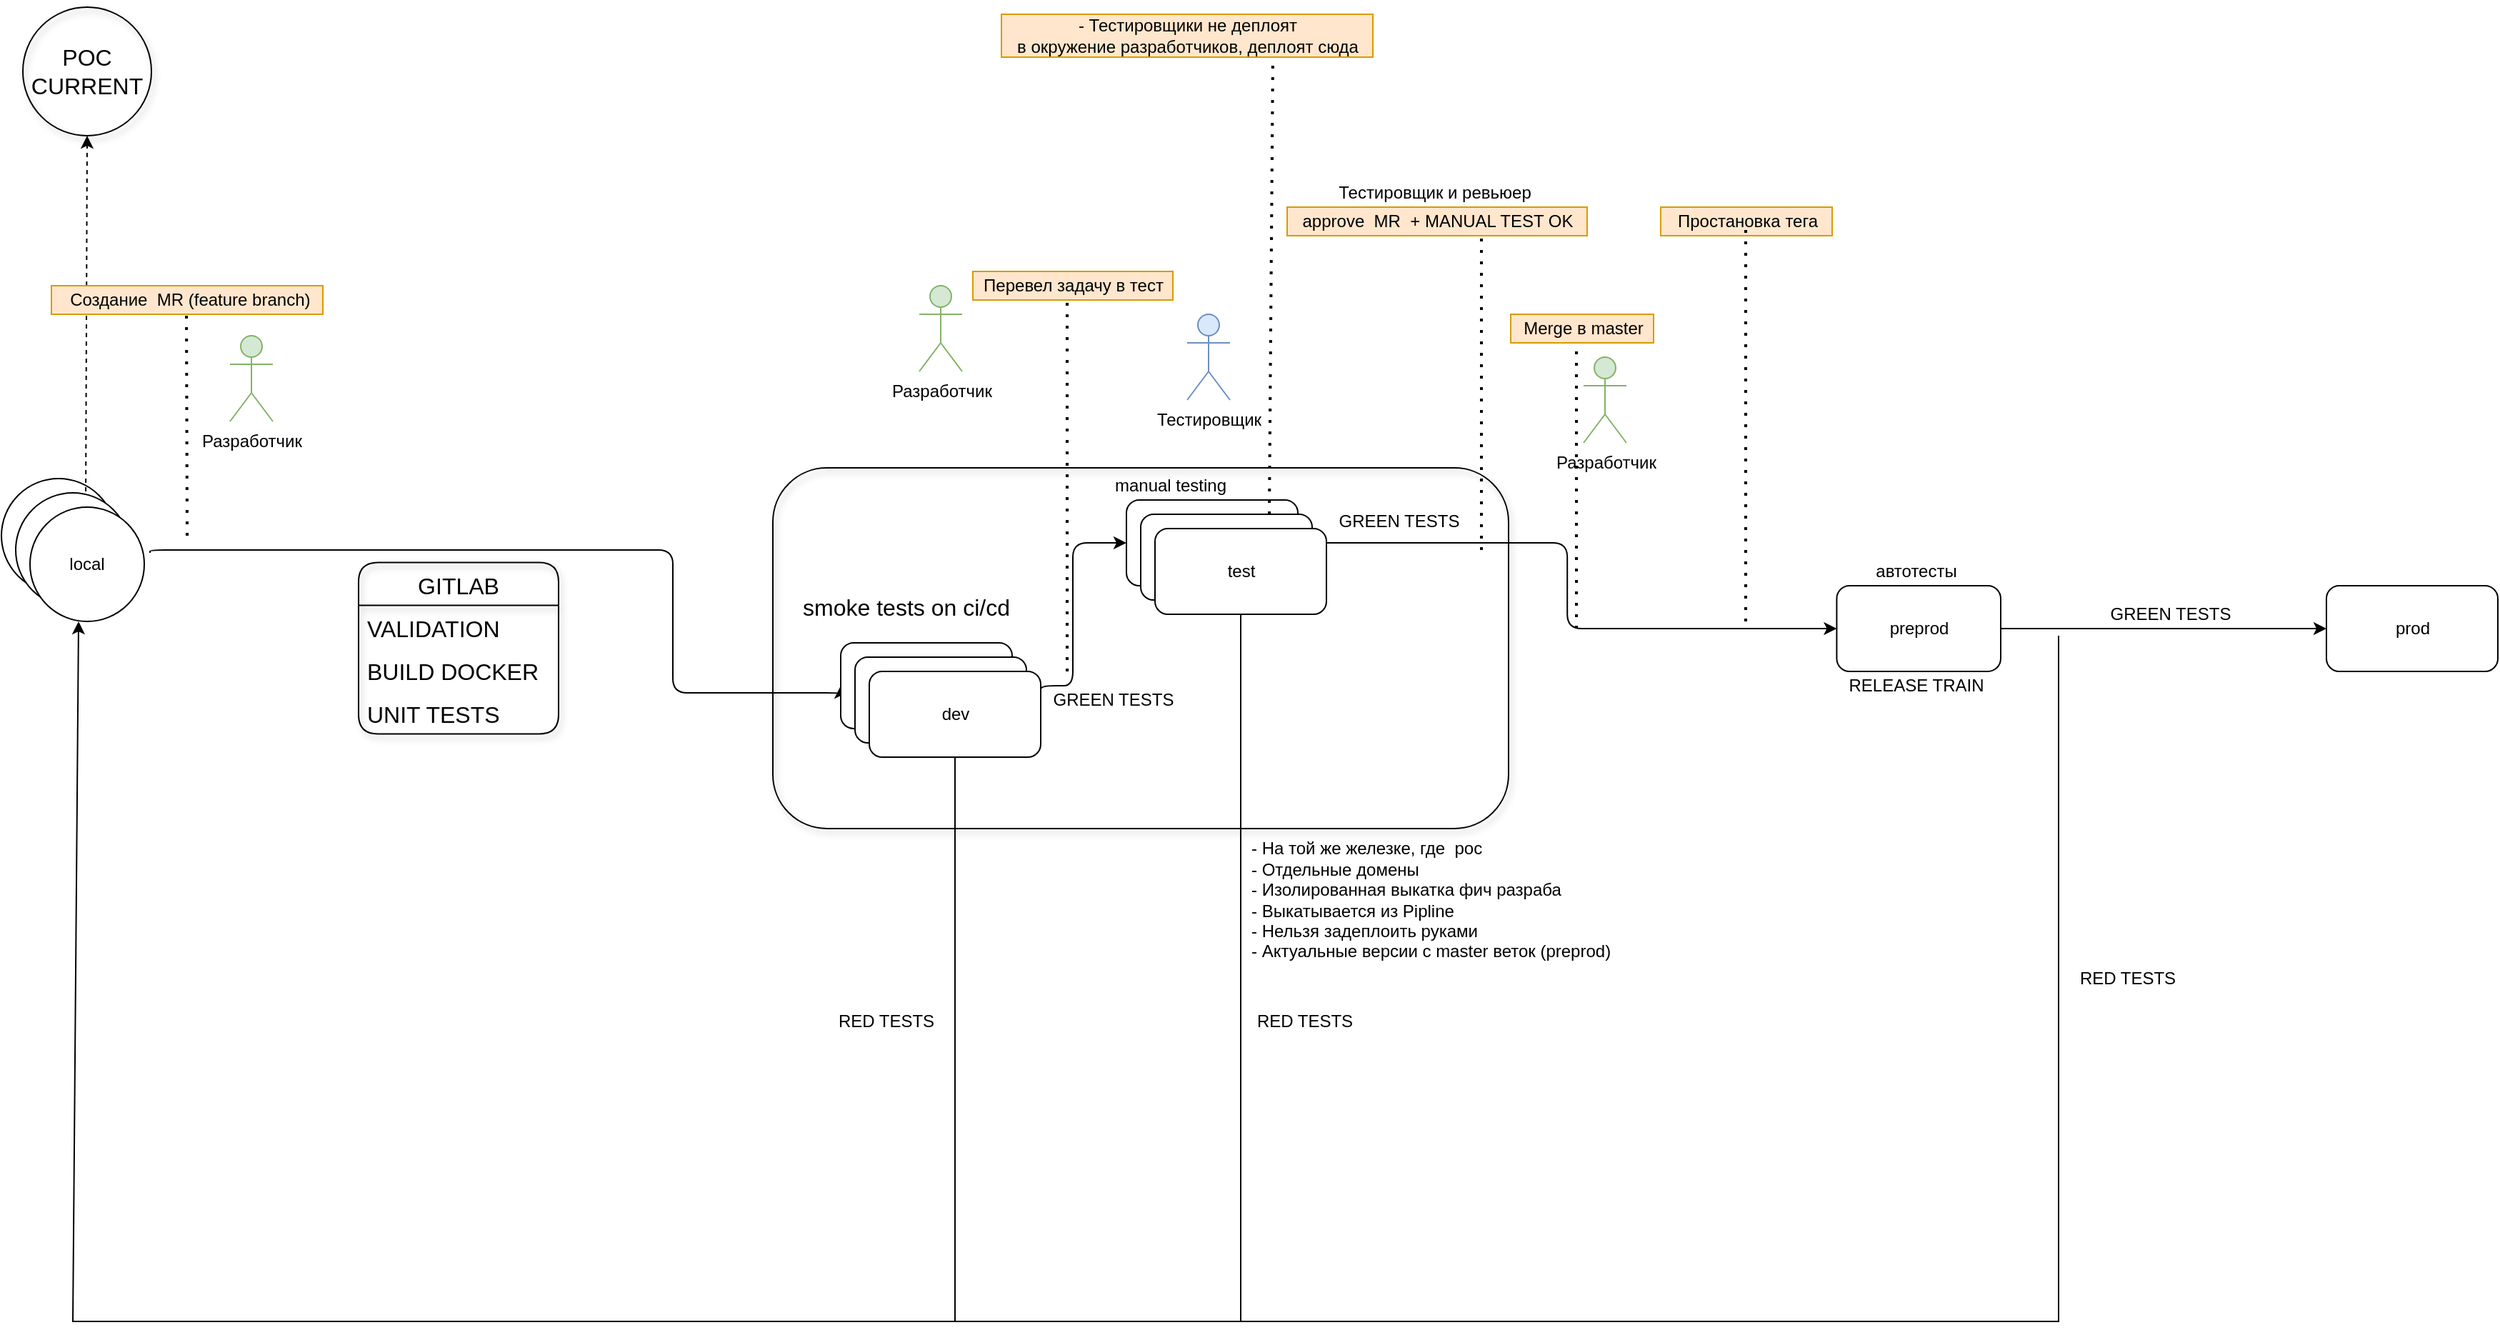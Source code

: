 <mxfile version="17.2.4" type="github">
  <diagram id="PFAnDH3gtrbqB2gCXGx1" name="Page-1">
    <mxGraphModel dx="1831" dy="1052" grid="1" gridSize="10" guides="1" tooltips="1" connect="1" arrows="1" fold="1" page="1" pageScale="1" pageWidth="827" pageHeight="1169" math="0" shadow="0">
      <root>
        <mxCell id="0" />
        <mxCell id="1" parent="0" />
        <mxCell id="9HsZCRTBpWa72TdeDrr3-60" value="" style="whiteSpace=wrap;html=1;labelBackgroundColor=none;rounded=1;shadow=1;gradientColor=#ffffff;fillColor=none;" parent="1" vertex="1">
          <mxGeometry x="550" y="402.5" width="515" height="252.5" as="geometry" />
        </mxCell>
        <mxCell id="9HsZCRTBpWa72TdeDrr3-3" style="edgeStyle=orthogonalEdgeStyle;rounded=1;orthogonalLoop=1;jettySize=auto;html=1;exitX=1.05;exitY=0.4;exitDx=0;exitDy=0;entryX=0;entryY=0.5;entryDx=0;entryDy=0;fillColor=default;exitPerimeter=0;" parent="1" source="9HsZCRTBpWa72TdeDrr3-18" target="9HsZCRTBpWa72TdeDrr3-6" edge="1">
          <mxGeometry relative="1" as="geometry">
            <mxPoint x="310" y="450" as="sourcePoint" />
            <Array as="points">
              <mxPoint x="114" y="460" />
              <mxPoint x="480" y="460" />
              <mxPoint x="480" y="560" />
              <mxPoint x="598" y="560" />
            </Array>
          </mxGeometry>
        </mxCell>
        <mxCell id="9HsZCRTBpWa72TdeDrr3-4" style="edgeStyle=orthogonalEdgeStyle;rounded=1;orthogonalLoop=1;jettySize=auto;html=1;exitX=1;exitY=0.5;exitDx=0;exitDy=0;entryX=0;entryY=0.5;entryDx=0;entryDy=0;fillColor=default;" parent="1" source="9HsZCRTBpWa72TdeDrr3-31" target="9HsZCRTBpWa72TdeDrr3-9" edge="1">
          <mxGeometry relative="1" as="geometry">
            <mxPoint x="1139.5" y="415" as="sourcePoint" />
          </mxGeometry>
        </mxCell>
        <mxCell id="9HsZCRTBpWa72TdeDrr3-5" style="edgeStyle=orthogonalEdgeStyle;rounded=1;orthogonalLoop=1;jettySize=auto;html=1;exitX=1;exitY=0.25;exitDx=0;exitDy=0;fillColor=default;entryX=0;entryY=0.5;entryDx=0;entryDy=0;" parent="1" source="9HsZCRTBpWa72TdeDrr3-44" target="9HsZCRTBpWa72TdeDrr3-31" edge="1">
          <mxGeometry relative="1" as="geometry">
            <mxPoint x="955.5" y="445" as="targetPoint" />
            <Array as="points">
              <mxPoint x="738" y="555" />
              <mxPoint x="760" y="555" />
              <mxPoint x="760" y="455" />
            </Array>
          </mxGeometry>
        </mxCell>
        <mxCell id="9HsZCRTBpWa72TdeDrr3-6" value="dev" style="rounded=1;whiteSpace=wrap;html=1;" parent="1" vertex="1">
          <mxGeometry x="597.5" y="525" width="120" height="60" as="geometry" />
        </mxCell>
        <mxCell id="9HsZCRTBpWa72TdeDrr3-7" style="edgeStyle=orthogonalEdgeStyle;rounded=1;orthogonalLoop=1;jettySize=auto;html=1;exitX=1;exitY=0.5;exitDx=0;exitDy=0;fillColor=default;" parent="1" source="9HsZCRTBpWa72TdeDrr3-9" target="9HsZCRTBpWa72TdeDrr3-10" edge="1">
          <mxGeometry relative="1" as="geometry" />
        </mxCell>
        <mxCell id="9HsZCRTBpWa72TdeDrr3-10" value="prod" style="rounded=1;whiteSpace=wrap;html=1;" parent="1" vertex="1">
          <mxGeometry x="1637.5" y="485" width="120" height="60" as="geometry" />
        </mxCell>
        <mxCell id="9HsZCRTBpWa72TdeDrr3-12" value="- На той же железке, где&amp;nbsp; poc&lt;br&gt;- Отдельные домены&lt;br&gt;- Изолированная выкатка фич разраба&lt;br&gt;- Выкатывается из Pipline&lt;br&gt;- Нельзя задеплоить руками&lt;br&gt;- Актуальные версии с master веток (preprod)" style="text;html=1;align=left;verticalAlign=middle;resizable=0;points=[];autosize=1;strokeColor=none;fillColor=none;" parent="1" vertex="1">
          <mxGeometry x="882.5" y="660" width="270" height="90" as="geometry" />
        </mxCell>
        <mxCell id="9HsZCRTBpWa72TdeDrr3-14" value="Разработчик" style="shape=umlActor;verticalLabelPosition=bottom;verticalAlign=top;html=1;outlineConnect=0;fillColor=#d5e8d4;strokeColor=#82b366;" parent="1" vertex="1">
          <mxGeometry x="170" y="310" width="30" height="60" as="geometry" />
        </mxCell>
        <mxCell id="9HsZCRTBpWa72TdeDrr3-16" value="local" style="ellipse;whiteSpace=wrap;html=1;aspect=fixed;" parent="1" vertex="1">
          <mxGeometry x="10" y="410" width="80" height="80" as="geometry" />
        </mxCell>
        <mxCell id="9HsZCRTBpWa72TdeDrr3-17" value="local" style="ellipse;whiteSpace=wrap;html=1;aspect=fixed;" parent="1" vertex="1">
          <mxGeometry x="20" y="420" width="80" height="80" as="geometry" />
        </mxCell>
        <mxCell id="9HsZCRTBpWa72TdeDrr3-75" style="edgeStyle=none;rounded=0;orthogonalLoop=1;jettySize=auto;html=1;exitX=0.613;exitY=-0.012;exitDx=0;exitDy=0;fontSize=16;dashed=1;entryX=0.5;entryY=1;entryDx=0;entryDy=0;exitPerimeter=0;" parent="1" source="9HsZCRTBpWa72TdeDrr3-17" target="9HsZCRTBpWa72TdeDrr3-76" edge="1">
          <mxGeometry relative="1" as="geometry">
            <mxPoint x="350" y="200" as="targetPoint" />
          </mxGeometry>
        </mxCell>
        <mxCell id="9HsZCRTBpWa72TdeDrr3-18" value="local" style="ellipse;whiteSpace=wrap;html=1;aspect=fixed;" parent="1" vertex="1">
          <mxGeometry x="30" y="430" width="80" height="80" as="geometry" />
        </mxCell>
        <mxCell id="9HsZCRTBpWa72TdeDrr3-19" value="" style="endArrow=none;dashed=1;html=1;dashPattern=1 3;strokeWidth=2;rounded=0;" parent="1" edge="1">
          <mxGeometry width="50" height="50" relative="1" as="geometry">
            <mxPoint x="140" y="450" as="sourcePoint" />
            <mxPoint x="139.5" y="290" as="targetPoint" />
          </mxGeometry>
        </mxCell>
        <mxCell id="9HsZCRTBpWa72TdeDrr3-20" value="&amp;nbsp;Создание&amp;nbsp; MR (feature branch)" style="text;html=1;align=center;verticalAlign=middle;resizable=0;points=[];autosize=1;strokeColor=#d79b00;fillColor=#ffe6cc;" parent="1" vertex="1">
          <mxGeometry x="45" y="275" width="190" height="20" as="geometry" />
        </mxCell>
        <mxCell id="9HsZCRTBpWa72TdeDrr3-21" value="" style="group" parent="1" vertex="1" connectable="0">
          <mxGeometry x="1066.5" y="295" width="100" height="220" as="geometry" />
        </mxCell>
        <mxCell id="9HsZCRTBpWa72TdeDrr3-22" value="" style="endArrow=none;dashed=1;html=1;dashPattern=1 3;strokeWidth=2;rounded=0;" parent="9HsZCRTBpWa72TdeDrr3-21" edge="1">
          <mxGeometry width="50" height="50" relative="1" as="geometry">
            <mxPoint x="46" y="220" as="sourcePoint" />
            <mxPoint x="46" as="targetPoint" />
          </mxGeometry>
        </mxCell>
        <mxCell id="9HsZCRTBpWa72TdeDrr3-23" value="Merge в master" style="text;html=1;align=center;verticalAlign=middle;resizable=0;points=[];autosize=1;strokeColor=#d79b00;fillColor=#ffe6cc;" parent="9HsZCRTBpWa72TdeDrr3-21" vertex="1">
          <mxGeometry width="100" height="20" as="geometry" />
        </mxCell>
        <mxCell id="9HsZCRTBpWa72TdeDrr3-52" value="Разработчик" style="shape=umlActor;verticalLabelPosition=bottom;verticalAlign=top;html=1;outlineConnect=0;fillColor=#d5e8d4;strokeColor=#82b366;" parent="9HsZCRTBpWa72TdeDrr3-21" vertex="1">
          <mxGeometry x="51" y="30" width="30" height="60" as="geometry" />
        </mxCell>
        <mxCell id="9HsZCRTBpWa72TdeDrr3-24" value="" style="group" parent="1" vertex="1" connectable="0">
          <mxGeometry x="1000" y="227.5" width="100" height="232.5" as="geometry" />
        </mxCell>
        <mxCell id="9HsZCRTBpWa72TdeDrr3-25" value="" style="endArrow=none;dashed=1;html=1;dashPattern=1 3;strokeWidth=2;rounded=0;" parent="9HsZCRTBpWa72TdeDrr3-24" edge="1">
          <mxGeometry width="50" height="50" relative="1" as="geometry">
            <mxPoint x="46" y="232.5" as="sourcePoint" />
            <mxPoint x="46" as="targetPoint" />
          </mxGeometry>
        </mxCell>
        <mxCell id="9HsZCRTBpWa72TdeDrr3-27" value="" style="group" parent="1" vertex="1" connectable="0">
          <mxGeometry x="710" y="265" width="172.5" height="280" as="geometry" />
        </mxCell>
        <mxCell id="9HsZCRTBpWa72TdeDrr3-28" value="" style="endArrow=none;dashed=1;html=1;dashPattern=1 3;strokeWidth=2;rounded=0;" parent="9HsZCRTBpWa72TdeDrr3-27" edge="1">
          <mxGeometry width="50" height="50" relative="1" as="geometry">
            <mxPoint x="46" y="280" as="sourcePoint" />
            <mxPoint x="46" as="targetPoint" />
          </mxGeometry>
        </mxCell>
        <mxCell id="9HsZCRTBpWa72TdeDrr3-29" value="Перевел задачу в тест" style="text;html=1;align=center;verticalAlign=middle;resizable=0;points=[];autosize=1;strokeColor=#d79b00;fillColor=#ffe6cc;" parent="9HsZCRTBpWa72TdeDrr3-27" vertex="1">
          <mxGeometry x="-20" width="140" height="20" as="geometry" />
        </mxCell>
        <mxCell id="9HsZCRTBpWa72TdeDrr3-30" value="Тестировщик" style="shape=umlActor;verticalLabelPosition=bottom;verticalAlign=top;html=1;outlineConnect=0;fillColor=#dae8fc;strokeColor=#6c8ebf;direction=east;" parent="9HsZCRTBpWa72TdeDrr3-27" vertex="1">
          <mxGeometry x="130" y="30" width="30" height="60" as="geometry" />
        </mxCell>
        <mxCell id="9HsZCRTBpWa72TdeDrr3-48" value="smoke tests on ci/cd" style="text;html=1;resizable=0;autosize=1;align=center;verticalAlign=middle;points=[];fillColor=none;strokeColor=none;rounded=0;fontSize=16;" parent="9HsZCRTBpWa72TdeDrr3-27" vertex="1">
          <mxGeometry x="-147.5" y="225" width="160" height="20" as="geometry" />
        </mxCell>
        <mxCell id="9HsZCRTBpWa72TdeDrr3-49" value="manual testing" style="text;html=1;resizable=0;autosize=1;align=center;verticalAlign=middle;points=[];fillColor=none;strokeColor=none;rounded=0;" parent="9HsZCRTBpWa72TdeDrr3-27" vertex="1">
          <mxGeometry x="72.5" y="140" width="90" height="20" as="geometry" />
        </mxCell>
        <mxCell id="9HsZCRTBpWa72TdeDrr3-31" value="test" style="rounded=1;whiteSpace=wrap;html=1;" parent="1" vertex="1">
          <mxGeometry x="797.5" y="425" width="120" height="60" as="geometry" />
        </mxCell>
        <mxCell id="9HsZCRTBpWa72TdeDrr3-38" value="Тестировщик и ревьюер" style="text;html=1;align=center;verticalAlign=middle;resizable=0;points=[];autosize=1;strokeColor=none;fillColor=none;" parent="1" vertex="1">
          <mxGeometry x="937.5" y="200" width="150" height="20" as="geometry" />
        </mxCell>
        <mxCell id="9HsZCRTBpWa72TdeDrr3-40" value="" style="group" parent="1" vertex="1" connectable="0">
          <mxGeometry x="1387.5" y="295" width="110" height="280" as="geometry" />
        </mxCell>
        <mxCell id="9HsZCRTBpWa72TdeDrr3-9" value="preprod" style="rounded=1;whiteSpace=wrap;html=1;" parent="9HsZCRTBpWa72TdeDrr3-40" vertex="1">
          <mxGeometry x="-92.783" y="190" width="114.783" height="60" as="geometry" />
        </mxCell>
        <mxCell id="9HsZCRTBpWa72TdeDrr3-32" value="автотесты" style="text;html=1;align=center;verticalAlign=middle;resizable=0;points=[];autosize=1;strokeColor=none;fillColor=none;" parent="9HsZCRTBpWa72TdeDrr3-40" vertex="1">
          <mxGeometry x="-72.696" y="170" width="70" height="20" as="geometry" />
        </mxCell>
        <mxCell id="9HsZCRTBpWa72TdeDrr3-43" value="dev" style="rounded=1;whiteSpace=wrap;html=1;" parent="1" vertex="1">
          <mxGeometry x="607.5" y="535" width="120" height="60" as="geometry" />
        </mxCell>
        <mxCell id="XiR5g9vbo00-qdgf8-iP-2" style="edgeStyle=orthogonalEdgeStyle;rounded=0;orthogonalLoop=1;jettySize=auto;html=1;endArrow=none;endFill=0;" edge="1" parent="1" source="9HsZCRTBpWa72TdeDrr3-44">
          <mxGeometry relative="1" as="geometry">
            <mxPoint x="677.5" y="1000" as="targetPoint" />
          </mxGeometry>
        </mxCell>
        <mxCell id="9HsZCRTBpWa72TdeDrr3-44" value="dev" style="rounded=1;whiteSpace=wrap;html=1;" parent="1" vertex="1">
          <mxGeometry x="617.5" y="545" width="120" height="60" as="geometry" />
        </mxCell>
        <mxCell id="9HsZCRTBpWa72TdeDrr3-45" value="test" style="rounded=1;whiteSpace=wrap;html=1;" parent="1" vertex="1">
          <mxGeometry x="807.5" y="435" width="120" height="60" as="geometry" />
        </mxCell>
        <mxCell id="XiR5g9vbo00-qdgf8-iP-3" style="edgeStyle=orthogonalEdgeStyle;rounded=0;orthogonalLoop=1;jettySize=auto;html=1;endArrow=none;endFill=0;" edge="1" parent="1" source="9HsZCRTBpWa72TdeDrr3-46">
          <mxGeometry relative="1" as="geometry">
            <mxPoint x="877.5" y="1000" as="targetPoint" />
          </mxGeometry>
        </mxCell>
        <mxCell id="9HsZCRTBpWa72TdeDrr3-46" value="test" style="rounded=1;whiteSpace=wrap;html=1;" parent="1" vertex="1">
          <mxGeometry x="817.5" y="445" width="120" height="60" as="geometry" />
        </mxCell>
        <mxCell id="9HsZCRTBpWa72TdeDrr3-42" value="Простановка тега" style="text;html=1;align=center;verticalAlign=middle;resizable=0;points=[];autosize=1;strokeColor=#d79b00;fillColor=#ffe6cc;" parent="1" vertex="1">
          <mxGeometry x="1171.5" y="220" width="120" height="20" as="geometry" />
        </mxCell>
        <mxCell id="9HsZCRTBpWa72TdeDrr3-41" value="" style="endArrow=none;dashed=1;html=1;dashPattern=1 3;strokeWidth=2;rounded=0;" parent="1" edge="1">
          <mxGeometry width="50" height="50" relative="1" as="geometry">
            <mxPoint x="1231" y="510" as="sourcePoint" />
            <mxPoint x="1231" y="230" as="targetPoint" />
          </mxGeometry>
        </mxCell>
        <mxCell id="9HsZCRTBpWa72TdeDrr3-26" value="approve&amp;nbsp; MR&amp;nbsp; + MANUAL TEST OK" style="text;html=1;align=center;verticalAlign=middle;resizable=0;points=[];autosize=1;strokeColor=#d79b00;fillColor=#ffe6cc;" parent="1" vertex="1">
          <mxGeometry x="910" y="220" width="210" height="20" as="geometry" />
        </mxCell>
        <mxCell id="9HsZCRTBpWa72TdeDrr3-55" value="RELEASE TRAIN" style="text;html=1;resizable=0;autosize=1;align=center;verticalAlign=middle;points=[];fillColor=none;strokeColor=none;rounded=0;" parent="1" vertex="1">
          <mxGeometry x="1294.5" y="545" width="110" height="20" as="geometry" />
        </mxCell>
        <mxCell id="9HsZCRTBpWa72TdeDrr3-56" value="GREEN TESTS" style="text;html=1;resizable=0;autosize=1;align=center;verticalAlign=middle;points=[];fillColor=none;strokeColor=none;rounded=0;" parent="1" vertex="1">
          <mxGeometry x="1477.5" y="495" width="100" height="20" as="geometry" />
        </mxCell>
        <mxCell id="9HsZCRTBpWa72TdeDrr3-58" value="" style="edgeStyle=none;rounded=0;orthogonalLoop=1;jettySize=auto;html=1;entryX=0.425;entryY=1;entryDx=0;entryDy=0;entryPerimeter=0;" parent="1" target="9HsZCRTBpWa72TdeDrr3-18" edge="1">
          <mxGeometry relative="1" as="geometry">
            <mxPoint x="1450" y="520" as="sourcePoint" />
            <mxPoint x="50" y="750" as="targetPoint" />
            <Array as="points">
              <mxPoint x="1450" y="1000" />
              <mxPoint x="60" y="1000" />
            </Array>
          </mxGeometry>
        </mxCell>
        <mxCell id="9HsZCRTBpWa72TdeDrr3-59" value="RED TESTS" style="text;html=1;resizable=0;autosize=1;align=center;verticalAlign=middle;points=[];fillColor=none;strokeColor=none;rounded=0;" parent="1" vertex="1">
          <mxGeometry x="1457.5" y="750" width="80" height="20" as="geometry" />
        </mxCell>
        <mxCell id="9HsZCRTBpWa72TdeDrr3-67" value="GITLAB" style="swimlane;fontStyle=0;childLayout=stackLayout;horizontal=1;startSize=30;horizontalStack=0;resizeParent=1;resizeParentMax=0;resizeLast=0;collapsible=1;marginBottom=0;rounded=1;shadow=1;labelBackgroundColor=none;fontSize=16;fillColor=none;gradientColor=#ffffff;" parent="1" vertex="1">
          <mxGeometry x="260" y="468.75" width="140" height="120" as="geometry" />
        </mxCell>
        <mxCell id="9HsZCRTBpWa72TdeDrr3-68" value="VALIDATION" style="text;strokeColor=none;fillColor=none;align=left;verticalAlign=middle;spacingLeft=4;spacingRight=4;overflow=hidden;points=[[0,0.5],[1,0.5]];portConstraint=eastwest;rotatable=0;rounded=1;shadow=1;labelBackgroundColor=none;fontSize=16;" parent="9HsZCRTBpWa72TdeDrr3-67" vertex="1">
          <mxGeometry y="30" width="140" height="30" as="geometry" />
        </mxCell>
        <mxCell id="9HsZCRTBpWa72TdeDrr3-69" value="BUILD DOCKER" style="text;strokeColor=none;fillColor=none;align=left;verticalAlign=middle;spacingLeft=4;spacingRight=4;overflow=hidden;points=[[0,0.5],[1,0.5]];portConstraint=eastwest;rotatable=0;rounded=1;shadow=1;labelBackgroundColor=none;fontSize=16;" parent="9HsZCRTBpWa72TdeDrr3-67" vertex="1">
          <mxGeometry y="60" width="140" height="30" as="geometry" />
        </mxCell>
        <mxCell id="9HsZCRTBpWa72TdeDrr3-70" value="UNIT TESTS" style="text;strokeColor=none;fillColor=none;align=left;verticalAlign=middle;spacingLeft=4;spacingRight=4;overflow=hidden;points=[[0,0.5],[1,0.5]];portConstraint=eastwest;rotatable=0;rounded=1;shadow=1;labelBackgroundColor=none;fontSize=16;" parent="9HsZCRTBpWa72TdeDrr3-67" vertex="1">
          <mxGeometry y="90" width="140" height="30" as="geometry" />
        </mxCell>
        <mxCell id="9HsZCRTBpWa72TdeDrr3-76" value="POC&lt;br&gt;CURRENT" style="ellipse;whiteSpace=wrap;html=1;aspect=fixed;rounded=1;shadow=1;labelBackgroundColor=none;fontSize=16;fillColor=none;gradientColor=#ffffff;" parent="1" vertex="1">
          <mxGeometry x="25" y="80" width="90" height="90" as="geometry" />
        </mxCell>
        <mxCell id="9HsZCRTBpWa72TdeDrr3-78" value="Разработчик" style="shape=umlActor;verticalLabelPosition=bottom;verticalAlign=top;html=1;outlineConnect=0;fillColor=#d5e8d4;strokeColor=#82b366;" parent="1" vertex="1">
          <mxGeometry x="652.5" y="275" width="30" height="60" as="geometry" />
        </mxCell>
        <mxCell id="XiR5g9vbo00-qdgf8-iP-4" value="RED TESTS" style="text;html=1;resizable=0;autosize=1;align=center;verticalAlign=middle;points=[];fillColor=none;strokeColor=none;rounded=0;" vertex="1" parent="1">
          <mxGeometry x="589" y="780" width="80" height="20" as="geometry" />
        </mxCell>
        <mxCell id="XiR5g9vbo00-qdgf8-iP-5" value="RED TESTS" style="text;html=1;resizable=0;autosize=1;align=center;verticalAlign=middle;points=[];fillColor=none;strokeColor=none;rounded=0;" vertex="1" parent="1">
          <mxGeometry x="881.5" y="780" width="80" height="20" as="geometry" />
        </mxCell>
        <mxCell id="XiR5g9vbo00-qdgf8-iP-6" value="GREEN TESTS" style="text;html=1;resizable=0;autosize=1;align=center;verticalAlign=middle;points=[];fillColor=none;strokeColor=none;rounded=0;" vertex="1" parent="1">
          <mxGeometry x="737.5" y="555" width="100" height="20" as="geometry" />
        </mxCell>
        <mxCell id="XiR5g9vbo00-qdgf8-iP-7" value="GREEN TESTS" style="text;html=1;resizable=0;autosize=1;align=center;verticalAlign=middle;points=[];fillColor=none;strokeColor=none;rounded=0;" vertex="1" parent="1">
          <mxGeometry x="937.5" y="430" width="100" height="20" as="geometry" />
        </mxCell>
        <mxCell id="XiR5g9vbo00-qdgf8-iP-9" value="- Тестировщики не деплоят&lt;br&gt;в окружение разработчиков, деплоят сюда" style="text;html=1;align=center;verticalAlign=middle;resizable=0;points=[];autosize=1;strokeColor=#d79b00;fillColor=#ffe6cc;" vertex="1" parent="1">
          <mxGeometry x="710" y="85" width="260" height="30" as="geometry" />
        </mxCell>
        <mxCell id="XiR5g9vbo00-qdgf8-iP-10" value="" style="endArrow=none;dashed=1;html=1;dashPattern=1 3;strokeWidth=2;rounded=0;exitX=0.75;exitY=0;exitDx=0;exitDy=0;" edge="1" parent="1" source="9HsZCRTBpWa72TdeDrr3-45">
          <mxGeometry width="50" height="50" relative="1" as="geometry">
            <mxPoint x="900" y="395" as="sourcePoint" />
            <mxPoint x="900" y="115" as="targetPoint" />
          </mxGeometry>
        </mxCell>
      </root>
    </mxGraphModel>
  </diagram>
</mxfile>
